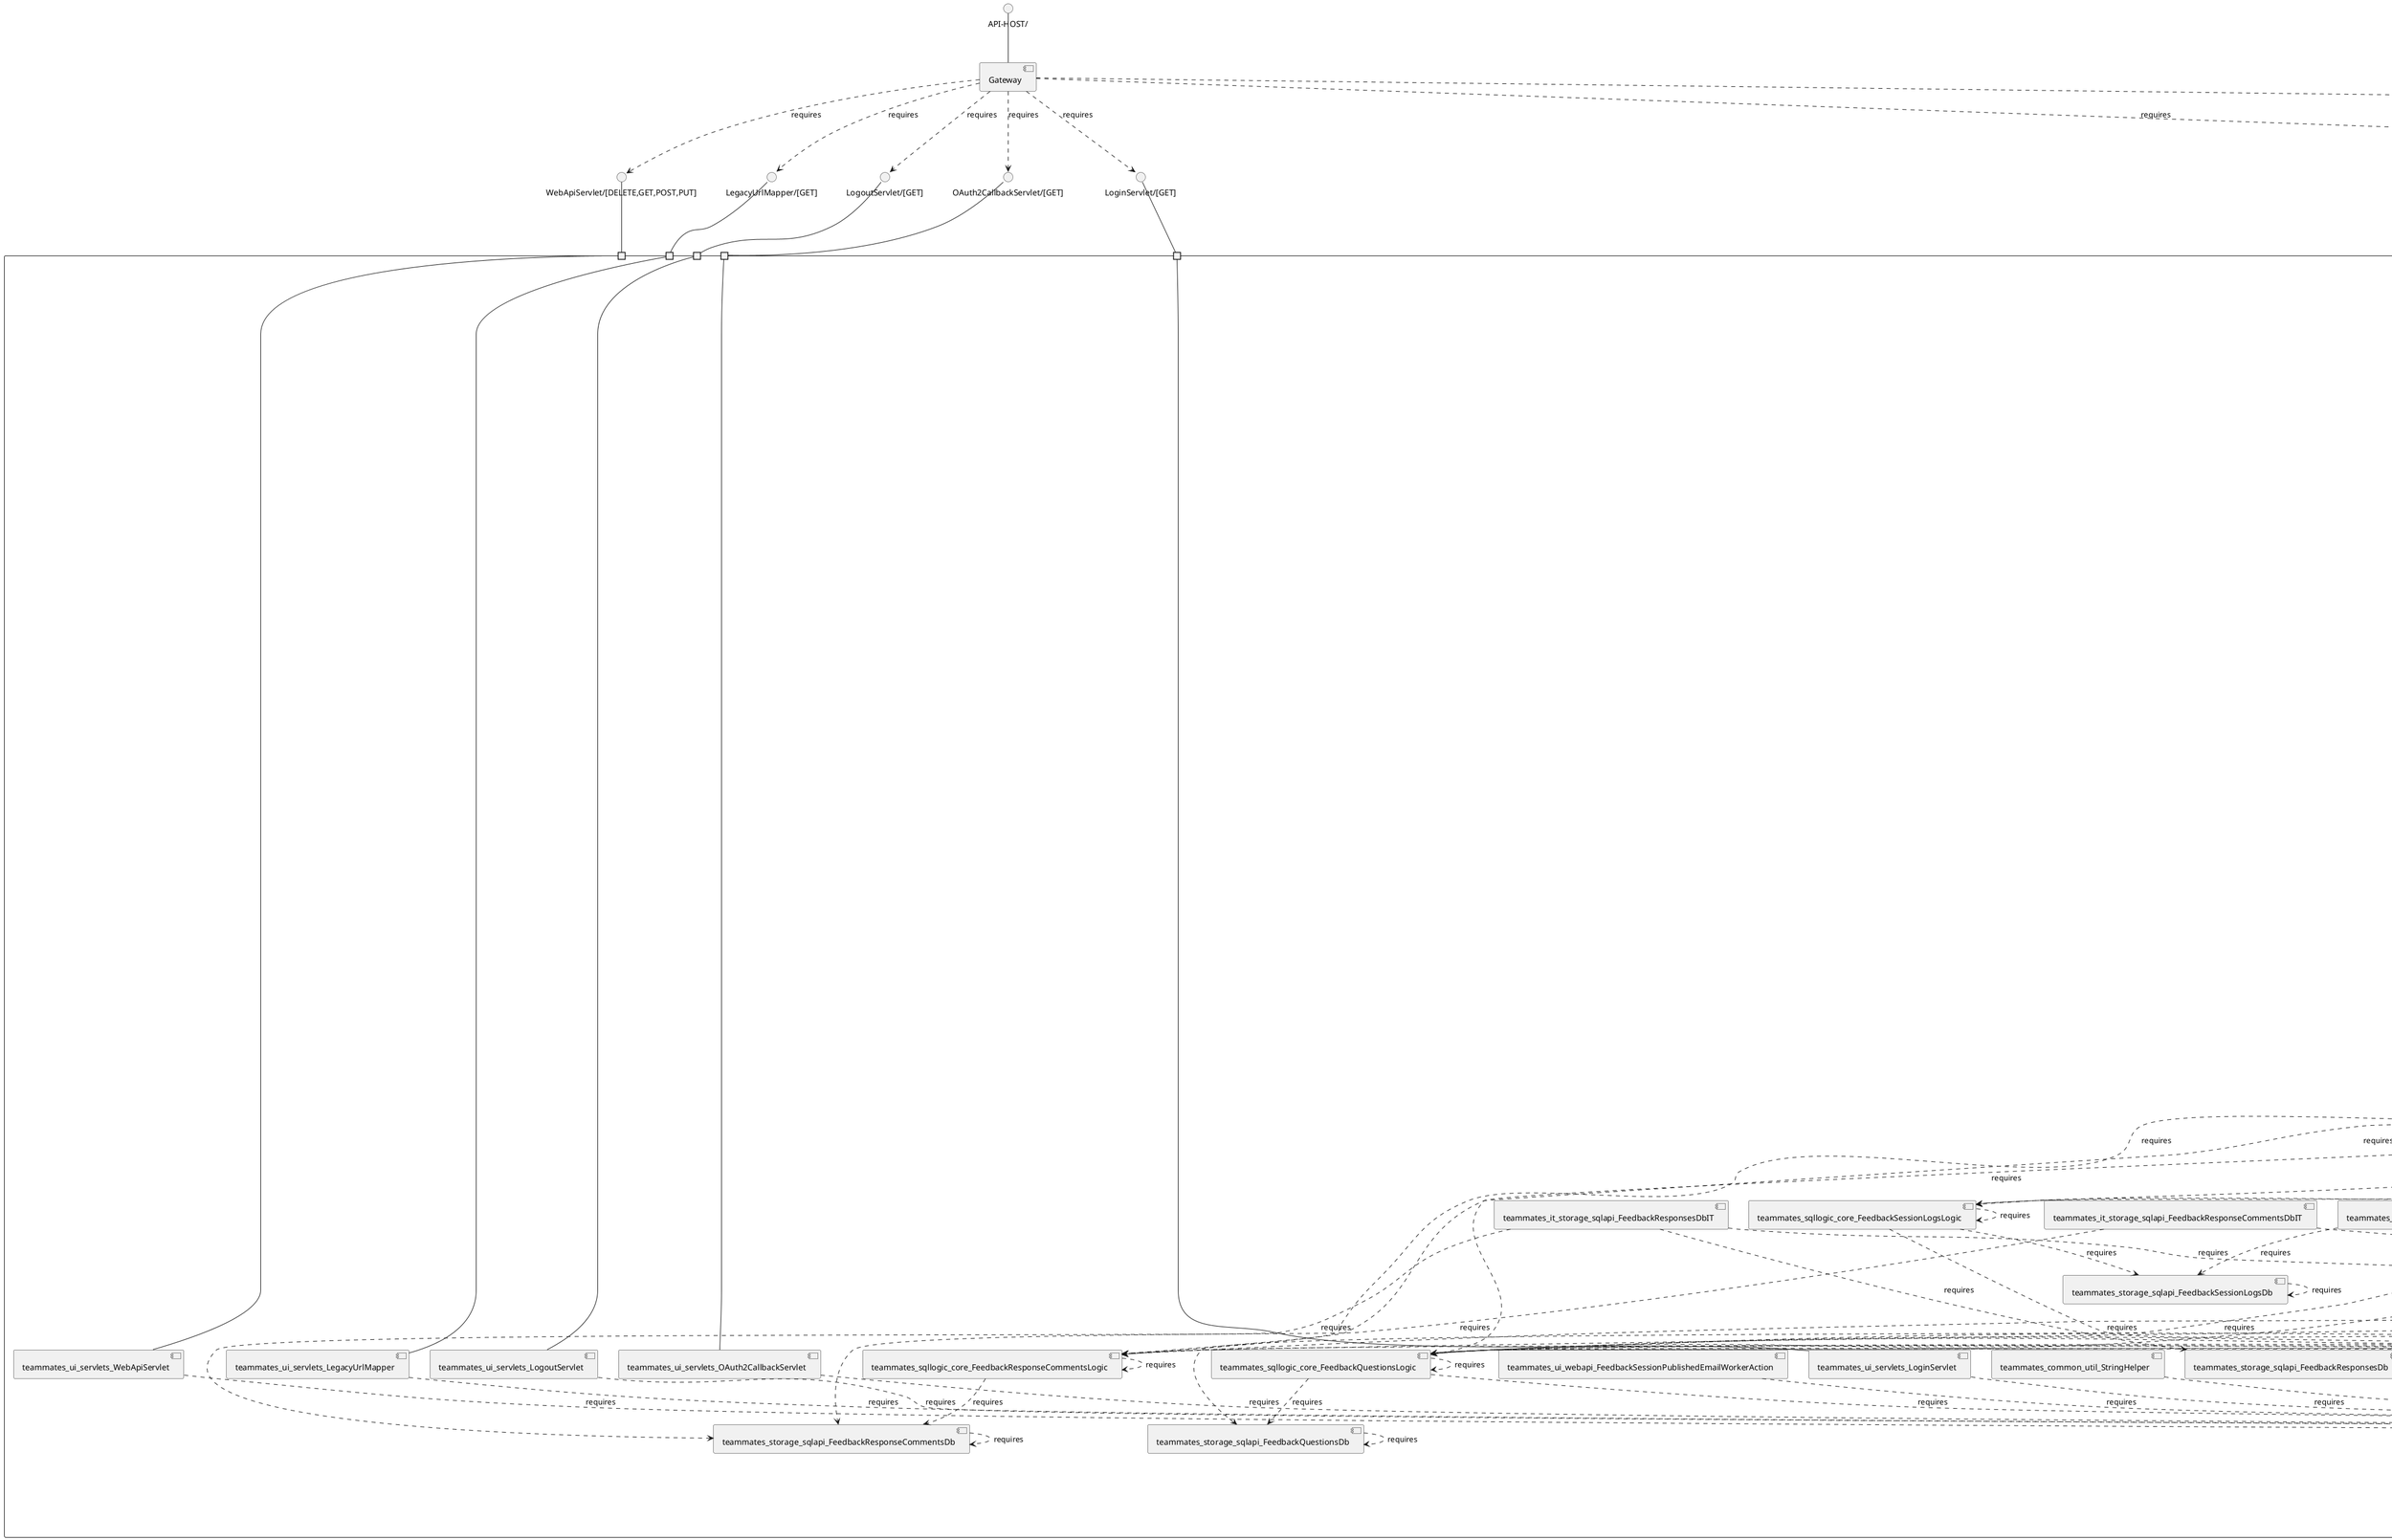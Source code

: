 @startuml
skinparam fixCircleLabelOverlapping true
skinparam componentStyle uml2
component "teammates\n\n\n\n\n\n" {
[teammates_storage_search_InstructorSearchManager]
[teammates_storage_sqlentity_responses_FeedbackRankRecipientsResponse]
[teammates_storage_api_NotificationsDb]
[teammates_it_sqllogic_api_EmailGeneratorTestIT]
[teammates_storage_api_FeedbackQuestionsDb]
[teammates_ui_servlets_LegacyUrlMapper]
[teammates_storage_sqlentity_Course]
[teammates_ui_webapi_SendErrorReportAction]
[teammates_common_datatransfer_questions_FeedbackRankOptionsResponseDetails]
[teammates_storage_sqlapi_CoursesDb]
[teammates_logic_external_MailjetService]
[teammates_storage_sqlentity_FeedbackSessionLog]
[teammates_storage_sqlentity_questions_FeedbackTextQuestion]
[teammates_storage_sqlentity_Account]
[teammates_ui_output_FeedbackQuestionData]
[teammates_logic_core_AccountsLogic]
[teammates_it_sqllogic_core_AccountRequestsLogicIT]
[teammates_storage_sqlentity_questions_FeedbackRubricQuestion]
[teammates_common_datatransfer_questions_FeedbackTextQuestionDetails]
[teammates_common_datatransfer_questions_FeedbackRankRecipientsResponseDetails]
[teammates_storage_sqlsearch_SearchManagerFactory]
[teammates_logic_external_LocalTaskQueueService]
[teammates_storage_sqlentity_responses_FeedbackTextResponse]
[teammates_it_sqllogic_core_UsersLogicIT]
[teammates_ui_webapi_FeedbackSessionOpeningRemindersAction]
[teammates_logic_external_EmptyEmailService]
[teammates_storage_api_InstructorsDb]
[teammates_logic_api_RecaptchaVerifier]
[teammates_logic_external_SendgridService]
[teammates_storage_api_FeedbackSessionsDb]
[teammates_it_storage_sqlapi_AccountRequestsDbIT]
[teammates_ui_webapi_FeedbackSessionClosedRemindersAction]
[teammates_common_datatransfer_attributes_FeedbackResponseAttributes]
[teammates_it_ui_webapi_SearchStudentsActionIT]
[teammates_common_datatransfer_questions_FeedbackMcqResponseDetails]
[teammates_ui_output_FeedbackSessionLogData]
[teammates_storage_sqlentity_responses_FeedbackConstantSumResponse]
[teammates_client_scripts_PopulateCourseSearchDocuments]
[teammates_sqllogic_core_FeedbackResponseCommentsLogic]
[teammates_common_datatransfer_questions_FeedbackNumericalScaleQuestionDetails]
[teammates_common_datatransfer_questions_FeedbackConstantSumResponseDetails]
[teammates_common_datatransfer_questions_FeedbackMsqQuestionDetails]
[teammates_ui_webapi_UnpublishFeedbackSessionAction]
[teammates_client_scripts_GenerateUsageStatisticsObjects]
[teammates_storage_api_FeedbackResponseCommentsDb]
[teammates_ui_servlets_WebPageServlet]
[teammates_it_storage_sqlapi_UsageStatisticsDbIT]
[teammates_sqllogic_core_AccountsLogic]
[teammates_storage_sqlentity_Student]
[teammates_storage_search_StudentSearchManager]
[teammates_storage_sqlentity_Team]
[teammates_ui_output_InstructorPrivilegeData]
[teammates_storage_api_AccountRequestsDb]
[teammates_logic_external_GoogleRecaptchaService]
[teammates_logic_core_FeedbackSessionsLogic]
[teammates_logic_core_StudentsLogic]
[teammates_client_scripts_DataMigrationForTeamNameInResponseGiver]
[teammates_it_storage_sqlapi_AccountsDbIT]
[teammates_logic_api_AuthProxy]
[teammates_common_datatransfer_questions_FeedbackNumericalScaleResponseDetails]
[teammates_it_storage_sqlapi_NotificationDbIT]
[teammates_it_storage_sqlapi_CoursesDbIT]
[teammates_logic_core_AccountRequestsLogic]
[teammates_sqllogic_core_FeedbackSessionLogsLogic]
[teammates_logic_core_LogicStarter]
[teammates_ui_webapi_CalculateUsageStatisticsAction]
[teammates_storage_search_SearchManagerFactory]
[teammates_storage_sqlapi_DeadlineExtensionsDb]
[teammates_logic_external_EmptyRecaptchaService]
[teammates_it_ui_webapi_UpdateFeedbackSessionLogsActionIT]
[teammates_storage_sqlapi_FeedbackQuestionsDb]
[teammates_common_datatransfer_questions_FeedbackMcqQuestionDetails]
[teammates_storage_sqlentity_questions_FeedbackMcqQuestion]
[teammates_storage_sqlentity_FeedbackSession]
[teammates_logic_core_DataBundleLogic]
[teammates_storage_sqlapi_AccountRequestsDb]
[teammates_ui_webapi_PublishFeedbackSessionAction]
[teammates_common_datatransfer_attributes_InstructorAttributes]
[teammates_it_sqllogic_core_AccountsLogicIT]
[teammates_ui_webapi_CreateAccountAction]
[teammates_logic_external_MailgunService]
[teammates_storage_sqlentity_FeedbackResponseComment]
[teammates_storage_sqlapi_FeedbackResponseCommentsDb]
[teammates_storage_sqlentity_DeadlineExtension]
[teammates_common_datatransfer_SqlDataBundle]
[teammates_ui_webapi_FeedbackSessionRemindEmailWorkerAction]
[teammates_common_datatransfer_questions_FeedbackContributionResponseDetails]
[teammates_logic_core_NotificationsLogic]
[teammates_logic_core_FeedbackResponseCommentsLogic]
[teammates_logic_core_InstructorsLogic]
[teammates_ui_webapi_DatastoreBackupAction]
[teammates_ui_servlets_WebApiServlet]
[teammates_ui_webapi_FeedbackSessionResendPublishedEmailWorkerAction]
[teammates_ui_output_CourseData]
[teammates_storage_sqlentity_responses_FeedbackNumericalScaleResponse]
[teammates_logic_core_FeedbackResponsesLogic]
[teammates_ui_webapi_SubmitFeedbackResponsesAction]
[teammates_it_storage_sqlapi_FeedbackResponseCommentsDbIT]
[teammates_it_sqllogic_core_FeedbackQuestionsLogicIT]
[teammates_storage_sqlsearch_InstructorSearchManager]
[teammates_ui_webapi_FeedbackSessionRemindParticularUsersEmailWorkerAction]
[teammates_ui_webapi_ArchiveCourseAction]
[teammates_sqllogic_core_CoursesLogic]
[teammates_ui_webapi_ResetAccountRequestAction]
[teammates_sqllogic_core_LogicStarter]
[teammates_logic_core_DeadlineExtensionsLogic]
[teammates_storage_api_StudentsDb]
[teammates_storage_api_UsageStatisticsDb]
[teammates_storage_search_InstructorSearchDocument]
[teammates_sqllogic_core_FeedbackQuestionsLogic]
[teammates_ui_webapi_FeedbackSessionOpeningSoonRemindersAction]
[teammates_logic_external_FirebaseAuthService]
[teammates_it_ui_webapi_StudentSearchIndexingWorkerActionIT]
[teammates_storage_api_DeadlineExtensionsDb]
[teammates_common_util_Config]
[teammates_common_datatransfer_questions_FeedbackContributionQuestionDetails]
[teammates_common_datatransfer_attributes_CourseAttributes]
[teammates_storage_sqlentity_Notification]
[teammates_ui_output_FeedbackSessionData]
[teammates_ui_webapi_UpdateInstructorPrivilegeAction]
[teammates_common_datatransfer_InstructorPermissionSet]
[teammates_ui_webapi_CreateFeedbackSessionLogAction]
[teammates_ui_request_InstructorPrivilegeUpdateRequest]
[teammates_storage_sqlentity_responses_FeedbackRubricResponse]
[teammates_client_scripts_testdataconversion_DataStoreToSqlConverter]
[teammates_sqllogic_core_DataBundleLogic]
[teammates_common_datatransfer_questions_FeedbackMsqResponseDetails]
[teammates_logic_api_Logic]
[teammates_storage_sqlapi_UsersDb]
[teammates_storage_sqlapi_AccountsDb]
[teammates_ui_servlets_RequestTraceFilter]
[teammates_it_ui_webapi_SearchInstructorsActionIT]
[teammates_common_datatransfer_TeamEvalResult]
[teammates_ui_output_FeedbackResponseData]
[teammates_storage_search_AccountRequestSearchManager]
[teammates_logic_core_UsageStatisticsLogic]
[teammates_client_scripts_testdataconversion_UuidGenerator]
[teammates_storage_api_AccountsDb]
[teammates_logic_api_UserProvision]
[teammates_storage_api_FeedbackResponsesDb]
[teammates_it_sqllogic_core_DeadlineExtensionsLogicIT]
[teammates_common_datatransfer_attributes_FeedbackQuestionAttributes]
[teammates_sqllogic_core_FeedbackResponsesLogic]
[teammates_storage_sqlentity_Section]
[teammates_it_storage_sqlapi_FeedbackQuestionsDbIT]
[teammates_storage_sqlentity_responses_FeedbackContributionResponse]
[teammates_it_sqllogic_core_FeedbackSessionLogsLogicIT]
[teammates_it_sqllogic_core_NotificationsLogicIT]
[teammates_ui_servlets_OriginCheckFilter]
[teammates_logic_external_EmptyAuthService]
[teammates_it_sqllogic_core_FeedbackResponsesLogicIT]
[teammates_logic_core_FeedbackQuestionsLogic]
[teammates_sqllogic_api_SqlEmailGenerator]
[teammates_storage_sqlsearch_InstructorSearchDocument]
[teammates_it_storage_sqlapi_FeedbackSessionsDbIT]
[teammates_logic_api_EmailGenerator]
[teammates_storage_sqlsearch_AccountRequestSearchManager]
[teammates_storage_sqlapi_FeedbackSessionLogsDb]
[teammates_storage_sqlentity_questions_FeedbackContributionQuestion]
[teammates_storage_sqlentity_Instructor]
[teammates_sqllogic_core_AccountRequestsLogic]
[teammates_it_storage_sqlapi_FeedbackSessionLogsDbIT]
[teammates_sqllogic_core_FeedbackSessionsLogic]
[teammates_storage_sqlsearch_StudentSearchManager]
[teammates_storage_sqlentity_responses_FeedbackMsqResponse]
[teammates_ui_webapi_FeedbackSessionClosingRemindersAction]
[teammates_ui_servlets_LogoutServlet]
[teammates_common_datatransfer_questions_FeedbackRubricQuestionDetails]
[teammates_ui_webapi_CreateFeedbackSessionAction]
[teammates_logic_core_CoursesLogic]
[teammates_ui_webapi_FeedbackSessionUnpublishedEmailWorkerAction]
[teammates_common_datatransfer_questions_FeedbackRubricResponseDetails]
[teammates_storage_sqlapi_FeedbackResponsesDb]
[teammates_logic_external_GoogleCloudTasksService]
[teammates_common_datatransfer_questions_FeedbackConstantSumQuestionDetails]
[teammates_client_scripts_testdataconversion_ConvertDatastoreJsonToSqlJson]
[teammates_storage_sqlapi_EntitiesDb]
[teammates_ui_servlets_OAuth2CallbackServlet]
[teammates_ui_output_FeedbackResponseCommentData]
[teammates_storage_api_CoursesDb]
[teammates_ui_webapi_JoinCourseAction]
[teammates_sqllogic_core_UsageStatisticsLogic]
[teammates_client_scripts_DataMigrationForFeedbackSessionMismatchedTimezone]
[teammates_ui_webapi_UpdateFeedbackSessionAction]
[teammates_main_Application]
[teammates_common_datatransfer_DataBundle]
[teammates_common_datatransfer_InstructorPrivileges]
[teammates_storage_search_StudentSearchDocument]
[teammates_storage_sqlentity_questions_FeedbackMsqQuestion]
[teammates_storage_sqlentity_responses_FeedbackMcqResponse]
[teammates_it_storage_sqlsearch_StudentSearchIT]
[teammates_common_util_Logger]
[teammates_it_storage_sqlsearch_InstructorSearchIT]
[teammates_it_sqllogic_core_DataBundleLogicIT]
[teammates_storage_sqlsearch_StudentSearchDocument]
[teammates_logic_api_TaskQueuer]
[teammates_storage_sqlentity_responses_FeedbackRankOptionsResponse]
[teammates_storage_sqlapi_FeedbackSessionsDb]
[teammates_common_datatransfer_questions_FeedbackTextResponseDetails]
[teammates_it_test_BaseTestCaseWithSqlDatabaseAccess]
[teammates_storage_sqlapi_UsageStatisticsDb]
[teammates_sqllogic_core_NotificationsLogic]
[teammates_sqllogic_core_UsersLogic]
[teammates_common_util_StringHelper]
[teammates_storage_sqlentity_ReadNotification]
[teammates_it_storage_sqlsearch_AccountRequestSearchIT]
[teammates_sqllogic_api_Logic]
[teammates_ui_webapi_FeedbackSessionPublishedEmailWorkerAction]
[teammates_it_storage_sqlapi_FeedbackResponsesDbIT]
[teammates_sqllogic_core_DeadlineExtensionsLogic]
[teammates_ui_webapi_CreateNotificationAction]
[teammates_storage_sqlentity_questions_FeedbackConstantSumQuestion]
[teammates_it_storage_sqlapi_UsersDbIT]
[teammates_storage_sqlapi_NotificationsDb]
[teammates_it_sqllogic_core_FeedbackSessionsLogicIT]
[teammates_storage_sqlentity_questions_FeedbackNumericalScaleQuestion]
[teammates_logic_api_EmailSender]
[teammates_ui_servlets_LoginServlet]
portin " " as teammates_requires_OAuth2CallbackServlet_GET_
portin " " as teammates_requires_LegacyUrlMapper_GET_
portin " " as teammates_requires_WebApiServlet_DELETE_GET_POST_PUT_
portin " " as teammates_requires_LogoutServlet_GET_
portin " " as teammates_requires_LoginServlet_GET_
portin " " as teammates_requires_WebPageServlet_GET_
[teammates_ui_servlets_OAuth2CallbackServlet]..>[teammates_common_util_Logger] : requires
[teammates_storage_sqlentity_ReadNotification]..>[teammates_storage_sqlentity_Notification] : requires
[teammates_storage_sqlentity_responses_FeedbackRankRecipientsResponse]..>[teammates_common_datatransfer_questions_FeedbackRankRecipientsResponseDetails] : requires
[teammates_sqllogic_core_UsersLogic]..>[teammates_sqllogic_core_AccountsLogic] : requires
[teammates_sqllogic_core_FeedbackQuestionsLogic]..>[teammates_storage_sqlapi_FeedbackQuestionsDb] : requires
[teammates_logic_core_FeedbackResponsesLogic]..>[teammates_logic_core_FeedbackResponsesLogic] : requires
[teammates_logic_api_TaskQueuer]..>[teammates_common_util_Logger] : requires
[teammates_sqllogic_core_CoursesLogic]..>[teammates_sqllogic_core_CoursesLogic] : requires
[teammates_ui_servlets_RequestTraceFilter]..>[teammates_common_util_Logger] : requires
[teammates_storage_sqlapi_DeadlineExtensionsDb]..>[teammates_storage_sqlapi_DeadlineExtensionsDb] : requires
[teammates_logic_api_Logic]..>[teammates_logic_core_AccountsLogic] : requires
[teammates_ui_output_FeedbackQuestionData]..>[teammates_common_datatransfer_questions_FeedbackMcqQuestionDetails] : requires
[teammates_ui_webapi_FeedbackSessionUnpublishedEmailWorkerAction]..>[teammates_common_util_Logger] : requires
[teammates_sqllogic_core_FeedbackResponseCommentsLogic]..>[teammates_storage_sqlapi_FeedbackResponseCommentsDb] : requires
[teammates_logic_core_FeedbackQuestionsLogic]..>[teammates_logic_core_StudentsLogic] : requires
[teammates_it_sqllogic_core_AccountsLogicIT]..>[teammates_sqllogic_core_NotificationsLogic] : requires
[teammates_it_test_BaseTestCaseWithSqlDatabaseAccess]..>[teammates_sqllogic_api_Logic] : requires
[teammates_storage_sqlsearch_InstructorSearchManager]..>[teammates_storage_sqlapi_CoursesDb] : requires
[teammates_common_datatransfer_attributes_FeedbackQuestionAttributes]..>[teammates_common_datatransfer_questions_FeedbackNumericalScaleQuestionDetails] : requires
[teammates_sqllogic_core_DataBundleLogic]..>[teammates_sqllogic_core_FeedbackSessionsLogic] : requires
[teammates_common_datatransfer_attributes_FeedbackResponseAttributes]..>[teammates_common_datatransfer_questions_FeedbackNumericalScaleResponseDetails] : requires
[teammates_it_sqllogic_core_AccountsLogicIT]..>[teammates_sqllogic_core_UsersLogic] : requires
[teammates_sqllogic_api_Logic]..>[teammates_sqllogic_core_FeedbackSessionLogsLogic] : requires
[teammates_it_storage_sqlapi_UsersDbIT]..>[teammates_storage_sqlentity_Course] : requires
[teammates_common_datatransfer_TeamEvalResult]..>[teammates_common_util_Logger] : requires
[teammates_sqllogic_core_CoursesLogic]..>[teammates_storage_sqlapi_CoursesDb] : requires
[teammates_it_ui_webapi_SearchStudentsActionIT]..>[teammates_storage_sqlentity_Student] : requires
[teammates_logic_api_EmailGenerator]..>[teammates_logic_core_CoursesLogic] : requires
[teammates_sqllogic_api_SqlEmailGenerator]..>[teammates_sqllogic_api_SqlEmailGenerator] : requires
[teammates_ui_servlets_OriginCheckFilter]..>[teammates_common_util_Logger] : requires
[teammates_it_storage_sqlapi_UsersDbIT]..>[teammates_storage_sqlentity_Section] : requires
[teammates_logic_api_EmailGenerator]..>[teammates_logic_core_FeedbackSessionsLogic] : requires
[teammates_it_sqllogic_core_FeedbackSessionLogsLogicIT]..>[teammates_common_datatransfer_SqlDataBundle] : requires
[teammates_ui_output_FeedbackResponseData]..>[teammates_ui_output_FeedbackResponseCommentData] : requires
[teammates_sqllogic_core_FeedbackSessionLogsLogic]..>[teammates_sqllogic_core_FeedbackSessionLogsLogic] : requires
[teammates_ui_output_FeedbackSessionData]..>[teammates_common_datatransfer_InstructorPermissionSet] : requires
[teammates_storage_sqlentity_questions_FeedbackTextQuestion]..>[teammates_common_datatransfer_questions_FeedbackTextQuestionDetails] : requires
[teammates_storage_api_DeadlineExtensionsDb]..>[teammates_storage_api_DeadlineExtensionsDb] : requires
[teammates_logic_api_Logic]..>[teammates_logic_core_FeedbackSessionsLogic] : requires
[teammates_it_ui_webapi_SearchStudentsActionIT]..>[teammates_storage_sqlentity_Instructor] : requires
[teammates_client_scripts_testdataconversion_ConvertDatastoreJsonToSqlJson]..>[teammates_client_scripts_testdataconversion_DataStoreToSqlConverter] : requires
[teammates_it_storage_sqlapi_UsersDbIT]..>[teammates_storage_sqlapi_AccountsDb] : requires
[teammates_storage_api_StudentsDb]..>[teammates_common_util_Logger] : requires
[teammates_storage_sqlentity_questions_FeedbackNumericalScaleQuestion]..>[teammates_common_datatransfer_questions_FeedbackNumericalScaleQuestionDetails] : requires
[teammates_logic_core_CoursesLogic]..>[teammates_logic_core_FeedbackSessionsLogic] : requires
[teammates_storage_sqlentity_questions_FeedbackMcqQuestion]..>[teammates_common_datatransfer_questions_FeedbackMcqQuestionDetails] : requires
[teammates_sqllogic_api_Logic]..>[teammates_sqllogic_core_AccountRequestsLogic] : requires
[teammates_common_datatransfer_questions_FeedbackContributionQuestionDetails]..>[teammates_common_util_Logger] : requires
[teammates_storage_search_StudentSearchManager]..>[teammates_storage_api_StudentsDb] : requires
[teammates_it_storage_sqlapi_UsersDbIT]..>[teammates_storage_sqlapi_UsersDb] : requires
[teammates_logic_api_TaskQueuer]..>[teammates_logic_external_LocalTaskQueueService] : requires
[teammates_client_scripts_DataMigrationForFeedbackSessionMismatchedTimezone]..>[teammates_common_datatransfer_attributes_CourseAttributes] : requires
[teammates_storage_api_AccountsDb]..>[teammates_storage_api_AccountsDb] : requires
[teammates_logic_core_FeedbackQuestionsLogic]..>[teammates_logic_core_FeedbackQuestionsLogic] : requires
[teammates_it_storage_sqlapi_FeedbackQuestionsDbIT]..>[teammates_storage_sqlapi_FeedbackQuestionsDb] : requires
[teammates_logic_api_Logic]..>[teammates_logic_api_Logic] : requires
[teammates_sqllogic_api_Logic]..>[teammates_sqllogic_core_FeedbackQuestionsLogic] : requires
[teammates_it_storage_sqlapi_FeedbackSessionsDbIT]..>[teammates_storage_sqlapi_CoursesDb] : requires
[teammates_logic_core_InstructorsLogic]..>[teammates_logic_core_FeedbackQuestionsLogic] : requires
[teammates_common_datatransfer_attributes_FeedbackResponseAttributes]..>[teammates_common_datatransfer_questions_FeedbackMsqResponseDetails] : requires
[teammates_sqllogic_api_Logic]..>[teammates_sqllogic_core_NotificationsLogic] : requires
[teammates_storage_sqlapi_CoursesDb]..>[teammates_storage_sqlapi_CoursesDb] : requires
[teammates_logic_core_FeedbackSessionsLogic]..>[teammates_logic_core_FeedbackResponseCommentsLogic] : requires
[teammates_it_ui_webapi_StudentSearchIndexingWorkerActionIT]..>[teammates_storage_sqlentity_Student] : requires
[teammates_logic_core_AccountsLogic]..>[teammates_storage_api_AccountsDb] : requires
[teammates_ui_webapi_CreateNotificationAction]..>[teammates_common_util_Logger] : requires
[teammates_logic_core_UsageStatisticsLogic]..>[teammates_logic_core_StudentsLogic] : requires
[teammates_storage_sqlentity_questions_FeedbackContributionQuestion]..>[teammates_common_datatransfer_questions_FeedbackContributionQuestionDetails] : requires
[teammates_ui_output_FeedbackResponseData]..>[teammates_common_datatransfer_questions_FeedbackMcqResponseDetails] : requires
[teammates_sqllogic_core_FeedbackSessionsLogic]..>[teammates_storage_sqlapi_FeedbackSessionsDb] : requires
[teammates_logic_core_AccountsLogic]..>[teammates_logic_core_AccountsLogic] : requires
[teammates_sqllogic_core_FeedbackResponsesLogic]..>[teammates_sqllogic_core_FeedbackResponseCommentsLogic] : requires
[teammates_sqllogic_core_UsersLogic]..>[teammates_sqllogic_core_DeadlineExtensionsLogic] : requires
[teammates_logic_core_InstructorsLogic]..>[teammates_logic_core_FeedbackResponseCommentsLogic] : requires
[teammates_it_ui_webapi_SearchInstructorsActionIT]..>[teammates_storage_sqlentity_Instructor] : requires
[teammates_it_storage_sqlsearch_AccountRequestSearchIT]..>[teammates_storage_sqlapi_AccountRequestsDb] : requires
[teammates_it_storage_sqlapi_FeedbackSessionsDbIT]..>[teammates_storage_sqlapi_FeedbackSessionsDb] : requires
[teammates_logic_core_DataBundleLogic]..>[teammates_logic_core_DataBundleLogic] : requires
[teammates_sqllogic_api_Logic]..>[teammates_sqllogic_api_Logic] : requires
[teammates_ui_webapi_ResetAccountRequestAction]..>[teammates_common_util_Logger] : requires
[teammates_storage_sqlentity_Instructor]..>[teammates_common_datatransfer_InstructorPrivileges] : requires
[teammates_logic_core_CoursesLogic]..>[teammates_logic_core_AccountsLogic] : requires
[teammates_logic_api_Logic]..>[teammates_logic_core_CoursesLogic] : requires
[teammates_logic_core_CoursesLogic]..>[teammates_logic_core_InstructorsLogic] : requires
[teammates_ui_webapi_FeedbackSessionOpeningSoonRemindersAction]..>[teammates_common_util_Logger] : requires
[teammates_logic_core_FeedbackSessionsLogic]..>[teammates_logic_core_FeedbackQuestionsLogic] : requires
[teammates_logic_core_UsageStatisticsLogic]..>[teammates_logic_core_AccountRequestsLogic] : requires
[teammates_storage_search_StudentSearchDocument]..>[teammates_common_datatransfer_attributes_CourseAttributes] : requires
[teammates_logic_api_AuthProxy]..>[teammates_logic_external_FirebaseAuthService] : requires
[teammates_it_sqllogic_core_DeadlineExtensionsLogicIT]..>[teammates_sqllogic_core_DeadlineExtensionsLogic] : requires
[teammates_sqllogic_api_Logic]..>[teammates_sqllogic_core_UsersLogic] : requires
[teammates_sqllogic_core_DataBundleLogic]..>[teammates_sqllogic_core_AccountsLogic] : requires
[teammates_sqllogic_core_FeedbackQuestionsLogic]..>[teammates_common_util_Logger] : requires
[teammates_logic_core_CoursesLogic]..>[teammates_logic_core_FeedbackResponsesLogic] : requires
[teammates_logic_core_AccountsLogic]..>[teammates_storage_sqlapi_AccountsDb] : requires
[teammates_storage_sqlapi_UsersDb]..>[teammates_storage_sqlapi_UsersDb] : requires
[teammates_sqllogic_core_FeedbackSessionsLogic]..>[teammates_sqllogic_core_FeedbackQuestionsLogic] : requires
[teammates_ui_request_InstructorPrivilegeUpdateRequest]..>[teammates_common_datatransfer_InstructorPrivileges] : requires
[teammates_sqllogic_core_FeedbackSessionsLogic]..>[teammates_sqllogic_core_UsersLogic] : requires
[teammates_it_sqllogic_core_AccountsLogicIT]..>[teammates_sqllogic_core_CoursesLogic] : requires
[teammates_storage_sqlentity_FeedbackResponseComment]..>[teammates_storage_sqlentity_responses_FeedbackRankOptionsResponse] : requires
[teammates_logic_api_AuthProxy]..>[teammates_logic_external_EmptyAuthService] : requires
[teammates_common_util_Config]..>[teammates_common_util_Logger] : requires
[teammates_storage_sqlsearch_StudentSearchManager]..>[teammates_storage_sqlapi_UsersDb] : requires
[teammates_ui_webapi_FeedbackSessionClosingRemindersAction]..>[teammates_common_util_Logger] : requires
[teammates_it_sqllogic_core_FeedbackSessionsLogicIT]..>[teammates_sqllogic_core_FeedbackQuestionsLogic] : requires
[teammates_ui_output_FeedbackResponseData]..>[teammates_common_datatransfer_questions_FeedbackTextResponseDetails] : requires
[teammates_storage_sqlapi_EntitiesDb]..>[teammates_common_util_Logger] : requires
[teammates_logic_api_Logic]..>[teammates_logic_core_FeedbackResponseCommentsLogic] : requires
[teammates_storage_sqlsearch_SearchManagerFactory]..>[teammates_storage_sqlsearch_AccountRequestSearchManager] : requires
[teammates_logic_core_CoursesLogic]..>[teammates_common_util_Logger] : requires
[teammates_storage_sqlsearch_StudentSearchDocument]..>[teammates_storage_sqlentity_Course] : requires
[teammates_logic_external_MailgunService]..>[teammates_common_util_Logger] : requires
[teammates_logic_core_AccountRequestsLogic]..>[teammates_storage_api_AccountRequestsDb] : requires
[teammates_it_storage_sqlapi_FeedbackResponseCommentsDbIT]..>[teammates_storage_sqlapi_FeedbackResponseCommentsDb] : requires
[teammates_storage_api_FeedbackQuestionsDb]..>[teammates_storage_api_FeedbackQuestionsDb] : requires
[teammates_ui_output_FeedbackQuestionData]..>[teammates_common_datatransfer_questions_FeedbackContributionQuestionDetails] : requires
[teammates_storage_sqlentity_DeadlineExtension]..>[teammates_storage_sqlentity_Student] : requires
[teammates_it_sqllogic_core_FeedbackSessionsLogicIT]..>[teammates_sqllogic_core_FeedbackSessionsLogic] : requires
[teammates_sqllogic_core_DataBundleLogic]..>[teammates_sqllogic_core_CoursesLogic] : requires
[teammates_ui_output_FeedbackResponseData]..>[teammates_common_datatransfer_questions_FeedbackConstantSumResponseDetails] : requires
[teammates_logic_core_AccountsLogic]..>[teammates_logic_core_StudentsLogic] : requires
[teammates_sqllogic_core_UsersLogic]..>[teammates_storage_sqlapi_UsersDb] : requires
[teammates_common_datatransfer_attributes_FeedbackQuestionAttributes]..>[teammates_common_datatransfer_questions_FeedbackTextQuestionDetails] : requires
[teammates_logic_core_FeedbackSessionsLogic]..>[teammates_common_util_Logger] : requires
[teammates_storage_sqlentity_responses_FeedbackMcqResponse]..>[teammates_common_datatransfer_questions_FeedbackMcqResponseDetails] : requires
[teammates_storage_search_InstructorSearchManager]..>[teammates_storage_api_CoursesDb] : requires
[teammates_sqllogic_core_FeedbackSessionsLogic]..>[teammates_sqllogic_core_FeedbackSessionsLogic] : requires
[teammates_logic_core_DataBundleLogic]..>[teammates_storage_api_StudentsDb] : requires
[teammates_ui_webapi_FeedbackSessionClosedRemindersAction]..>[teammates_common_util_Logger] : requires
[teammates_sqllogic_core_DataBundleLogic]..>[teammates_sqllogic_core_FeedbackQuestionsLogic] : requires
[teammates_storage_sqlapi_FeedbackSessionLogsDb]..>[teammates_storage_sqlapi_FeedbackSessionLogsDb] : requires
[teammates_it_storage_sqlapi_FeedbackResponsesDbIT]..>[teammates_storage_sqlapi_FeedbackResponsesDb] : requires
[teammates_logic_core_FeedbackResponseCommentsLogic]..>[teammates_logic_core_CoursesLogic] : requires
[teammates_logic_core_StudentsLogic]..>[teammates_logic_core_FeedbackResponsesLogic] : requires
[teammates_sqllogic_api_SqlEmailGenerator]..>[teammates_sqllogic_core_UsersLogic] : requires
[teammates_sqllogic_core_FeedbackSessionLogsLogic]..>[teammates_storage_sqlapi_FeedbackSessionLogsDb] : requires
[teammates_it_sqllogic_core_AccountsLogicIT]..>[teammates_sqllogic_core_AccountsLogic] : requires
[teammates_sqllogic_core_FeedbackQuestionsLogic]..>[teammates_sqllogic_core_CoursesLogic] : requires
[teammates_ui_webapi_DatastoreBackupAction]..>[teammates_common_util_Logger] : requires
[teammates_logic_core_InstructorsLogic]..>[teammates_logic_core_InstructorsLogic] : requires
[teammates_storage_sqlentity_questions_FeedbackRubricQuestion]..>[teammates_common_datatransfer_questions_FeedbackRubricQuestionDetails] : requires
[teammates_logic_core_FeedbackResponsesLogic]..>[teammates_logic_core_FeedbackResponseCommentsLogic] : requires
[teammates_it_sqllogic_core_AccountRequestsLogicIT]..>[teammates_sqllogic_core_AccountRequestsLogic] : requires
[teammates_logic_api_UserProvision]..>[teammates_logic_api_UserProvision] : requires
[teammates_sqllogic_api_Logic]..>[teammates_sqllogic_core_DeadlineExtensionsLogic] : requires
[teammates_it_sqllogic_core_DataBundleLogicIT]..>[teammates_sqllogic_core_DataBundleLogic] : requires
[teammates_logic_core_DataBundleLogic]..>[teammates_storage_api_AccountRequestsDb] : requires
[teammates_storage_sqlentity_FeedbackResponseComment]..>[teammates_storage_sqlentity_responses_FeedbackMcqResponse] : requires
[teammates_common_datatransfer_attributes_FeedbackQuestionAttributes]..>[teammates_common_datatransfer_questions_FeedbackRubricQuestionDetails] : requires
[teammates_sqllogic_core_AccountRequestsLogic]..>[teammates_sqllogic_core_AccountRequestsLogic] : requires
[teammates_sqllogic_api_SqlEmailGenerator]..>[teammates_sqllogic_core_CoursesLogic] : requires
[teammates_logic_api_Logic]..>[teammates_logic_core_DataBundleLogic] : requires
[teammates_storage_sqlentity_FeedbackSessionLog]..>[teammates_storage_sqlentity_FeedbackSession] : requires
[teammates_sqllogic_core_FeedbackSessionsLogic]..>[teammates_common_util_Logger] : requires
[teammates_logic_core_FeedbackResponseCommentsLogic]..>[teammates_logic_core_FeedbackResponseCommentsLogic] : requires
[teammates_ui_webapi_UpdateFeedbackSessionAction]..>[teammates_common_util_Logger] : requires
[teammates_client_scripts_testdataconversion_ConvertDatastoreJsonToSqlJson]..>[teammates_common_datatransfer_DataBundle] : requires
[teammates_logic_core_FeedbackResponsesLogic]..>[teammates_logic_core_InstructorsLogic] : requires
[teammates_sqllogic_core_FeedbackResponsesLogic]..>[teammates_sqllogic_core_UsersLogic] : requires
[teammates_storage_api_FeedbackResponsesDb]..>[teammates_storage_api_FeedbackResponsesDb] : requires
[teammates_it_storage_sqlapi_FeedbackSessionLogsDbIT]..>[teammates_common_datatransfer_SqlDataBundle] : requires
[teammates_sqllogic_core_AccountsLogic]..>[teammates_storage_sqlapi_AccountsDb] : requires
[teammates_storage_search_SearchManagerFactory]..>[teammates_storage_search_InstructorSearchManager] : requires
[teammates_client_scripts_testdataconversion_ConvertDatastoreJsonToSqlJson]..>[teammates_common_datatransfer_SqlDataBundle] : requires
[teammates_storage_sqlapi_AccountsDb]..>[teammates_storage_sqlapi_AccountsDb] : requires
[teammates_logic_api_UserProvision]..>[teammates_logic_core_InstructorsLogic] : requires
[teammates_it_storage_sqlsearch_StudentSearchIT]..>[teammates_storage_sqlapi_UsersDb] : requires
[teammates_logic_core_AccountsLogic]..>[teammates_logic_core_InstructorsLogic] : requires
[teammates_ui_webapi_FeedbackSessionRemindEmailWorkerAction]..>[teammates_common_util_Logger] : requires
[teammates_logic_core_CoursesLogic]..>[teammates_logic_core_CoursesLogic] : requires
[teammates_sqllogic_core_CoursesLogic]..>[teammates_sqllogic_core_UsersLogic] : requires
[teammates_sqllogic_api_Logic]..>[teammates_sqllogic_core_CoursesLogic] : requires
[teammates_storage_sqlentity_responses_FeedbackMsqResponse]..>[teammates_common_datatransfer_questions_FeedbackMsqResponseDetails] : requires
[teammates_sqllogic_api_Logic]..>[teammates_sqllogic_core_DataBundleLogic] : requires
[teammates_storage_api_UsageStatisticsDb]..>[teammates_storage_api_UsageStatisticsDb] : requires
[teammates_storage_api_FeedbackResponseCommentsDb]..>[teammates_storage_api_FeedbackResponseCommentsDb] : requires
[teammates_sqllogic_api_SqlEmailGenerator]..>[teammates_sqllogic_core_FeedbackSessionsLogic] : requires
[teammates_logic_core_FeedbackResponseCommentsLogic]..>[teammates_logic_core_FeedbackResponsesLogic] : requires
[teammates_logic_api_Logic]..>[teammates_logic_core_FeedbackResponsesLogic] : requires
[teammates_storage_sqlsearch_StudentSearchManager]..>[teammates_storage_sqlapi_CoursesDb] : requires
[teammates_ui_servlets_WebApiServlet]..>[teammates_common_util_Logger] : requires
[teammates_sqllogic_api_Logic]..>[teammates_sqllogic_core_UsageStatisticsLogic] : requires
[teammates_logic_api_EmailGenerator]..>[teammates_logic_core_StudentsLogic] : requires
[teammates_sqllogic_core_AccountsLogic]..>[teammates_sqllogic_core_NotificationsLogic] : requires
[teammates_storage_search_StudentSearchManager]..>[teammates_storage_api_CoursesDb] : requires
[teammates_storage_sqlentity_responses_FeedbackNumericalScaleResponse]..>[teammates_common_datatransfer_questions_FeedbackNumericalScaleResponseDetails] : requires
[teammates_logic_core_InstructorsLogic]..>[teammates_logic_core_FeedbackSessionsLogic] : requires
[teammates_storage_sqlentity_DeadlineExtension]..>[teammates_storage_sqlentity_FeedbackSession] : requires
[teammates_ui_output_FeedbackResponseData]..>[teammates_common_datatransfer_questions_FeedbackContributionResponseDetails] : requires
[teammates_logic_api_EmailGenerator]..>[teammates_logic_api_EmailGenerator] : requires
[teammates_client_scripts_DataMigrationForTeamNameInResponseGiver]..>[teammates_logic_core_StudentsLogic] : requires
[teammates_sqllogic_core_FeedbackSessionsLogic]..>[teammates_sqllogic_core_CoursesLogic] : requires
[teammates_it_storage_sqlapi_UsersDbIT]..>[teammates_storage_sqlentity_Student] : requires
[teammates_sqllogic_core_UsageStatisticsLogic]..>[teammates_sqllogic_core_UsageStatisticsLogic] : requires
[teammates_ui_webapi_ArchiveCourseAction]..>[teammates_common_util_Logger] : requires
[teammates_storage_sqlentity_responses_FeedbackRankOptionsResponse]..>[teammates_common_datatransfer_questions_FeedbackRankOptionsResponseDetails] : requires
[teammates_logic_api_RecaptchaVerifier]..>[teammates_logic_external_GoogleRecaptchaService] : requires
[teammates_logic_api_TaskQueuer]..>[teammates_logic_external_GoogleCloudTasksService] : requires
[teammates_storage_sqlentity_Team]..>[teammates_storage_sqlentity_Section] : requires
[teammates_logic_core_FeedbackQuestionsLogic]..>[teammates_storage_api_FeedbackQuestionsDb] : requires
[teammates_storage_search_AccountRequestSearchManager]..>[teammates_storage_api_AccountRequestsDb] : requires
[teammates_sqllogic_api_Logic]..>[teammates_sqllogic_core_FeedbackSessionsLogic] : requires
[teammates_common_datatransfer_attributes_FeedbackResponseAttributes]..>[teammates_common_datatransfer_questions_FeedbackRubricResponseDetails] : requires
[teammates_storage_sqlentity_FeedbackResponseComment]..>[teammates_storage_sqlentity_responses_FeedbackNumericalScaleResponse] : requires
[teammates_ui_webapi_UpdateInstructorPrivilegeAction]..>[teammates_common_util_Logger] : requires
[teammates_logic_core_FeedbackResponsesLogic]..>[teammates_storage_api_FeedbackResponsesDb] : requires
[teammates_sqllogic_core_FeedbackQuestionsLogic]..>[teammates_sqllogic_core_FeedbackQuestionsLogic] : requires
[teammates_storage_sqlentity_FeedbackResponseComment]..>[teammates_storage_sqlentity_Section] : requires
[teammates_logic_core_DataBundleLogic]..>[teammates_storage_api_InstructorsDb] : requires
[teammates_logic_core_AccountRequestsLogic]..>[teammates_logic_core_AccountRequestsLogic] : requires
[teammates_storage_sqlapi_FeedbackQuestionsDb]..>[teammates_storage_sqlapi_FeedbackQuestionsDb] : requires
[teammates_logic_api_EmailGenerator]..>[teammates_logic_core_InstructorsLogic] : requires
[teammates_ui_output_FeedbackQuestionData]..>[teammates_common_datatransfer_questions_FeedbackNumericalScaleQuestionDetails] : requires
[teammates_storage_api_NotificationsDb]..>[teammates_storage_api_NotificationsDb] : requires
[teammates_client_scripts_DataMigrationForFeedbackSessionMismatchedTimezone]..>[teammates_logic_core_CoursesLogic] : requires
[teammates_it_ui_webapi_UpdateFeedbackSessionLogsActionIT]..>[teammates_storage_sqlentity_Course] : requires
[teammates_logic_core_AccountsLogic]..>[teammates_logic_core_NotificationsLogic] : requires
[teammates_sqllogic_core_DataBundleLogic]..>[teammates_sqllogic_core_DeadlineExtensionsLogic] : requires
[teammates_it_storage_sqlsearch_InstructorSearchIT]..>[teammates_common_datatransfer_SqlDataBundle] : requires
[teammates_sqllogic_core_DataBundleLogic]..>[teammates_sqllogic_core_NotificationsLogic] : requires
[teammates_sqllogic_core_NotificationsLogic]..>[teammates_storage_sqlapi_NotificationsDb] : requires
[teammates_storage_sqlapi_FeedbackResponseCommentsDb]..>[teammates_storage_sqlapi_FeedbackResponseCommentsDb] : requires
[teammates_logic_api_Logic]..>[teammates_logic_core_AccountRequestsLogic] : requires
[teammates_logic_api_UserProvision]..>[teammates_logic_core_StudentsLogic] : requires
[teammates_logic_api_EmailSender]..>[teammates_logic_api_EmailSender] : requires
[teammates_ui_webapi_PublishFeedbackSessionAction]..>[teammates_common_util_Logger] : requires
[teammates_logic_api_Logic]..>[teammates_logic_core_FeedbackQuestionsLogic] : requires
[teammates_logic_api_EmailSender]..>[teammates_common_util_Logger] : requires
[teammates_storage_sqlentity_FeedbackResponseComment]..>[teammates_storage_sqlentity_responses_FeedbackConstantSumResponse] : requires
[teammates_logic_core_FeedbackQuestionsLogic]..>[teammates_logic_core_FeedbackSessionsLogic] : requires
[teammates_logic_external_GoogleCloudTasksService]..>[teammates_common_util_Logger] : requires
[teammates_logic_api_Logic]..>[teammates_logic_core_StudentsLogic] : requires
[teammates_sqllogic_core_CoursesLogic]..>[teammates_sqllogic_core_FeedbackSessionsLogic] : requires
[teammates_logic_core_InstructorsLogic]..>[teammates_logic_core_DeadlineExtensionsLogic] : requires
[teammates_logic_core_InstructorsLogic]..>[teammates_logic_core_FeedbackResponsesLogic] : requires
[teammates_logic_core_LogicStarter]..>[teammates_common_util_Logger] : requires
[teammates_it_storage_sqlapi_FeedbackResponsesDbIT]..>[teammates_storage_sqlapi_FeedbackResponseCommentsDb] : requires
[teammates_it_storage_sqlapi_AccountRequestsDbIT]..>[teammates_storage_sqlapi_AccountRequestsDb] : requires
[teammates_logic_core_FeedbackQuestionsLogic]..>[teammates_logic_core_CoursesLogic] : requires
[teammates_logic_core_FeedbackResponsesLogic]..>[teammates_logic_core_StudentsLogic] : requires
[teammates_logic_api_TaskQueuer]..>[teammates_logic_api_TaskQueuer] : requires
[teammates_sqllogic_core_FeedbackResponsesLogic]..>[teammates_sqllogic_core_FeedbackResponsesLogic] : requires
[teammates_sqllogic_core_UsersLogic]..>[teammates_sqllogic_core_UsersLogic] : requires
[teammates_storage_sqlentity_questions_FeedbackMsqQuestion]..>[teammates_common_datatransfer_questions_FeedbackMsqQuestionDetails] : requires
[teammates_sqllogic_core_DataBundleLogic]..>[teammates_sqllogic_core_AccountRequestsLogic] : requires
[teammates_ui_output_FeedbackQuestionData]..>[teammates_common_datatransfer_questions_FeedbackRubricQuestionDetails] : requires
[teammates_it_storage_sqlapi_FeedbackQuestionsDbIT]..>[teammates_common_datatransfer_SqlDataBundle] : requires
[teammates_logic_core_UsageStatisticsLogic]..>[teammates_logic_core_CoursesLogic] : requires
[teammates_common_datatransfer_attributes_FeedbackResponseAttributes]..>[teammates_common_datatransfer_questions_FeedbackRankRecipientsResponseDetails] : requires
[teammates_ui_output_FeedbackQuestionData]..>[teammates_common_datatransfer_questions_FeedbackTextQuestionDetails] : requires
[teammates_logic_core_CoursesLogic]..>[teammates_logic_core_FeedbackQuestionsLogic] : requires
[teammates_logic_core_FeedbackSessionsLogic]..>[teammates_logic_core_FeedbackResponsesLogic] : requires
[teammates_logic_core_FeedbackQuestionsLogic]..>[teammates_common_util_Logger] : requires
[teammates_ui_webapi_FeedbackSessionPublishedEmailWorkerAction]..>[teammates_common_util_Logger] : requires
[teammates_logic_core_DeadlineExtensionsLogic]..>[teammates_logic_core_DeadlineExtensionsLogic] : requires
[teammates_logic_api_RecaptchaVerifier]..>[teammates_logic_api_RecaptchaVerifier] : requires
[teammates_common_datatransfer_attributes_FeedbackQuestionAttributes]..>[teammates_common_datatransfer_questions_FeedbackContributionQuestionDetails] : requires
[teammates_sqllogic_core_DataBundleLogic]..>[teammates_sqllogic_core_DataBundleLogic] : requires
[teammates_storage_sqlsearch_InstructorSearchDocument]..>[teammates_storage_sqlentity_Course] : requires
[teammates_it_sqllogic_core_DeadlineExtensionsLogicIT]..>[teammates_common_datatransfer_SqlDataBundle] : requires
[teammates_logic_core_CoursesLogic]..>[teammates_logic_core_StudentsLogic] : requires
[teammates_sqllogic_core_FeedbackQuestionsLogic]..>[teammates_sqllogic_core_FeedbackSessionsLogic] : requires
[teammates_logic_api_Logic]..>[teammates_logic_core_UsageStatisticsLogic] : requires
[teammates_logic_core_FeedbackSessionsLogic]..>[teammates_logic_core_InstructorsLogic] : requires
[teammates_it_sqllogic_core_FeedbackResponsesLogicIT]..>[teammates_common_datatransfer_SqlDataBundle] : requires
[teammates_storage_sqlentity_responses_FeedbackRubricResponse]..>[teammates_common_datatransfer_questions_FeedbackRubricResponseDetails] : requires
[teammates_logic_api_RecaptchaVerifier]..>[teammates_logic_external_EmptyRecaptchaService] : requires
[teammates_it_sqllogic_core_AccountsLogicIT]..>[teammates_storage_sqlapi_AccountsDb] : requires
[teammates_client_scripts_PopulateCourseSearchDocuments]..>[teammates_logic_api_Logic] : requires
[teammates_sqllogic_api_Logic]..>[teammates_sqllogic_core_FeedbackResponsesLogic] : requires
[teammates_logic_core_FeedbackSessionsLogic]..>[teammates_logic_core_DeadlineExtensionsLogic] : requires
[teammates_storage_sqlentity_responses_FeedbackContributionResponse]..>[teammates_common_datatransfer_questions_FeedbackContributionResponseDetails] : requires
[teammates_storage_api_CoursesDb]..>[teammates_storage_api_CoursesDb] : requires
[teammates_it_sqllogic_core_UsersLogicIT]..>[teammates_sqllogic_core_CoursesLogic] : requires
[teammates_common_datatransfer_attributes_CourseAttributes]..>[teammates_common_util_Logger] : requires
[teammates_sqllogic_core_FeedbackSessionsLogic]..>[teammates_sqllogic_core_FeedbackResponsesLogic] : requires
[teammates_storage_api_StudentsDb]..>[teammates_storage_api_StudentsDb] : requires
[teammates_storage_sqlentity_FeedbackSessionLog]..>[teammates_storage_sqlentity_Student] : requires
[teammates_ui_output_CourseData]..>[teammates_common_datatransfer_InstructorPermissionSet] : requires
[teammates_it_ui_webapi_UpdateFeedbackSessionLogsActionIT]..>[teammates_storage_sqlentity_Student] : requires
[teammates_ui_webapi_CreateAccountAction]..>[teammates_common_util_Logger] : requires
[teammates_main_Application]..>[teammates_common_util_Logger] : requires
[teammates_storage_sqlapi_UsageStatisticsDb]..>[teammates_storage_sqlapi_UsageStatisticsDb] : requires
[teammates_it_ui_webapi_UpdateFeedbackSessionLogsActionIT]..>[teammates_storage_sqlentity_FeedbackSession] : requires
[teammates_logic_core_FeedbackSessionsLogic]..>[teammates_logic_core_CoursesLogic] : requires
[teammates_logic_external_LocalTaskQueueService]..>[teammates_common_util_Logger] : requires
[teammates_storage_sqlapi_NotificationsDb]..>[teammates_storage_sqlapi_NotificationsDb] : requires
[teammates_storage_search_InstructorSearchManager]..>[teammates_storage_api_InstructorsDb] : requires
[teammates_it_storage_sqlapi_CoursesDbIT]..>[teammates_storage_sqlapi_CoursesDb] : requires
[teammates_storage_search_InstructorSearchDocument]..>[teammates_common_datatransfer_attributes_CourseAttributes] : requires
[teammates_storage_sqlentity_FeedbackResponseComment]..>[teammates_storage_sqlentity_responses_FeedbackTextResponse] : requires
[teammates_common_datatransfer_InstructorPrivileges]..>[teammates_common_datatransfer_InstructorPermissionSet] : requires
[teammates_logic_api_AuthProxy]..>[teammates_logic_api_AuthProxy] : requires
[teammates_sqllogic_api_SqlEmailGenerator]..>[teammates_sqllogic_core_DeadlineExtensionsLogic] : requires
[teammates_logic_core_FeedbackQuestionsLogic]..>[teammates_logic_core_FeedbackResponsesLogic] : requires
[teammates_storage_api_InstructorsDb]..>[teammates_storage_api_InstructorsDb] : requires
[teammates_it_sqllogic_core_UsersLogicIT]..>[teammates_sqllogic_core_AccountsLogic] : requires
[teammates_client_scripts_GenerateUsageStatisticsObjects]..>[teammates_logic_api_Logic] : requires
[teammates_sqllogic_core_AccountsLogic]..>[teammates_sqllogic_core_CoursesLogic] : requires
[teammates_logic_core_DataBundleLogic]..>[teammates_storage_api_NotificationsDb] : requires
[teammates_it_sqllogic_core_FeedbackQuestionsLogicIT]..>[teammates_common_datatransfer_SqlDataBundle] : requires
[teammates_storage_api_AccountRequestsDb]..>[teammates_storage_api_AccountRequestsDb] : requires
[teammates_logic_core_NotificationsLogic]..>[teammates_storage_api_NotificationsDb] : requires
[teammates_sqllogic_core_UsersLogic]..>[teammates_sqllogic_core_FeedbackResponseCommentsLogic] : requires
[teammates_common_util_StringHelper]..>[teammates_common_util_Logger] : requires
[teammates_it_sqllogic_core_AccountsLogicIT]..>[teammates_common_datatransfer_SqlDataBundle] : requires
[teammates_logic_core_DataBundleLogic]..>[teammates_storage_api_FeedbackQuestionsDb] : requires
[teammates_storage_sqlentity_responses_FeedbackTextResponse]..>[teammates_common_datatransfer_questions_FeedbackTextResponseDetails] : requires
[teammates_ui_servlets_LoginServlet]..>[teammates_common_util_Logger] : requires
[teammates_logic_core_CoursesLogic]..>[teammates_storage_api_CoursesDb] : requires
[teammates_logic_core_DataBundleLogic]..>[teammates_storage_api_DeadlineExtensionsDb] : requires
[teammates_sqllogic_core_LogicStarter]..>[teammates_common_util_Logger] : requires
[teammates_sqllogic_core_AccountsLogic]..>[teammates_sqllogic_core_AccountsLogic] : requires
[teammates_ui_webapi_UnpublishFeedbackSessionAction]..>[teammates_common_util_Logger] : requires
[teammates_common_datatransfer_attributes_FeedbackResponseAttributes]..>[teammates_common_datatransfer_questions_FeedbackRankOptionsResponseDetails] : requires
[teammates_logic_core_AccountsLogic]..>[teammates_logic_core_CoursesLogic] : requires
[teammates_ui_servlets_LogoutServlet]..>[teammates_common_util_Logger] : requires
[teammates_sqllogic_api_Logic]..>[teammates_sqllogic_core_FeedbackResponseCommentsLogic] : requires
[teammates_storage_sqlentity_FeedbackResponseComment]..>[teammates_storage_sqlentity_responses_FeedbackMsqResponse] : requires
[teammates_it_storage_sqlapi_FeedbackResponseCommentsDbIT]..>[teammates_common_datatransfer_SqlDataBundle] : requires
[teammates_common_datatransfer_attributes_FeedbackResponseAttributes]..>[teammates_common_datatransfer_questions_FeedbackTextResponseDetails] : requires
[teammates_logic_core_DataBundleLogic]..>[teammates_storage_api_AccountsDb] : requires
[teammates_it_storage_sqlapi_UsersDbIT]..>[teammates_storage_sqlentity_Instructor] : requires
[teammates_logic_core_StudentsLogic]..>[teammates_storage_api_StudentsDb] : requires
[teammates_storage_sqlentity_FeedbackResponseComment]..>[teammates_storage_sqlentity_responses_FeedbackContributionResponse] : requires
[teammates_logic_core_FeedbackQuestionsLogic]..>[teammates_logic_core_InstructorsLogic] : requires
[teammates_it_sqllogic_api_EmailGeneratorTestIT]..>[teammates_sqllogic_api_SqlEmailGenerator] : requires
[teammates_logic_core_FeedbackResponsesLogic]..>[teammates_logic_core_FeedbackQuestionsLogic] : requires
[teammates_ui_output_FeedbackResponseData]..>[teammates_common_datatransfer_questions_FeedbackRankOptionsResponseDetails] : requires
[teammates_logic_core_UsageStatisticsLogic]..>[teammates_logic_core_FeedbackResponsesLogic] : requires
[teammates_ui_webapi_CreateFeedbackSessionAction]..>[teammates_common_util_Logger] : requires
[teammates_client_scripts_testdataconversion_DataStoreToSqlConverter]..>[teammates_client_scripts_testdataconversion_UuidGenerator] : requires
[teammates_it_storage_sqlapi_AccountsDbIT]..>[teammates_storage_sqlapi_AccountsDb] : requires
[teammates_storage_sqlentity_ReadNotification]..>[teammates_storage_sqlentity_Account] : requires
[teammates_logic_core_UsageStatisticsLogic]..>[teammates_logic_core_InstructorsLogic] : requires
[teammates_it_storage_sqlapi_NotificationDbIT]..>[teammates_storage_sqlapi_NotificationsDb] : requires
[teammates_common_datatransfer_attributes_FeedbackResponseAttributes]..>[teammates_common_datatransfer_questions_FeedbackContributionResponseDetails] : requires
[teammates_ui_webapi_JoinCourseAction]..>[teammates_common_util_Logger] : requires
[teammates_sqllogic_core_NotificationsLogic]..>[teammates_sqllogic_core_NotificationsLogic] : requires
[teammates_it_sqllogic_core_FeedbackSessionsLogicIT]..>[teammates_common_datatransfer_SqlDataBundle] : requires
[teammates_sqllogic_core_DeadlineExtensionsLogic]..>[teammates_sqllogic_core_DeadlineExtensionsLogic] : requires
[teammates_logic_core_FeedbackResponseCommentsLogic]..>[teammates_logic_core_StudentsLogic] : requires
[teammates_sqllogic_core_DeadlineExtensionsLogic]..>[teammates_storage_sqlapi_DeadlineExtensionsDb] : requires
[teammates_storage_sqlsearch_SearchManagerFactory]..>[teammates_storage_sqlsearch_StudentSearchManager] : requires
[teammates_ui_output_FeedbackQuestionData]..>[teammates_common_datatransfer_questions_FeedbackConstantSumQuestionDetails] : requires
[teammates_storage_sqlentity_FeedbackResponseComment]..>[teammates_storage_sqlentity_responses_FeedbackRankRecipientsResponse] : requires
[teammates_storage_search_SearchManagerFactory]..>[teammates_storage_search_AccountRequestSearchManager] : requires
[teammates_sqllogic_core_FeedbackResponseCommentsLogic]..>[teammates_sqllogic_core_FeedbackResponseCommentsLogic] : requires
[teammates_common_datatransfer_attributes_FeedbackResponseAttributes]..>[teammates_common_datatransfer_questions_FeedbackMcqResponseDetails] : requires
[teammates_sqllogic_core_FeedbackResponsesLogic]..>[teammates_sqllogic_core_FeedbackQuestionsLogic] : requires
[teammates_logic_core_FeedbackResponseCommentsLogic]..>[teammates_logic_core_FeedbackSessionsLogic] : requires
[teammates_storage_sqlentity_responses_FeedbackConstantSumResponse]..>[teammates_common_datatransfer_questions_FeedbackConstantSumResponseDetails] : requires
[teammates_logic_api_UserProvision]..>[teammates_sqllogic_core_UsersLogic] : requires
[teammates_ui_webapi_FeedbackSessionOpeningRemindersAction]..>[teammates_common_util_Logger] : requires
[teammates_logic_core_DataBundleLogic]..>[teammates_storage_api_FeedbackResponsesDb] : requires
[teammates_storage_api_FeedbackResponseCommentsDb]..>[teammates_common_util_Logger] : requires
[teammates_common_datatransfer_attributes_FeedbackQuestionAttributes]..>[teammates_common_datatransfer_questions_FeedbackMcqQuestionDetails] : requires
[teammates_logic_core_StudentsLogic]..>[teammates_logic_core_DeadlineExtensionsLogic] : requires
[teammates_sqllogic_core_AccountRequestsLogic]..>[teammates_storage_sqlapi_AccountRequestsDb] : requires
[teammates_it_storage_sqlapi_FeedbackSessionLogsDbIT]..>[teammates_storage_sqlapi_FeedbackSessionLogsDb] : requires
[teammates_it_sqllogic_api_EmailGeneratorTestIT]..>[teammates_common_datatransfer_SqlDataBundle] : requires
[teammates_logic_api_EmailSender]..>[teammates_logic_external_MailjetService] : requires
[teammates_logic_core_DataBundleLogic]..>[teammates_storage_api_FeedbackSessionsDb] : requires
[teammates_storage_sqlapi_AccountRequestsDb]..>[teammates_storage_sqlapi_AccountRequestsDb] : requires
[teammates_sqllogic_core_DataBundleLogic]..>[teammates_sqllogic_core_FeedbackResponseCommentsLogic] : requires
[teammates_it_sqllogic_core_NotificationsLogicIT]..>[teammates_sqllogic_core_NotificationsLogic] : requires
[teammates_sqllogic_core_DataBundleLogic]..>[teammates_sqllogic_core_FeedbackResponsesLogic] : requires
[teammates_logic_core_FeedbackSessionsLogic]..>[teammates_logic_core_StudentsLogic] : requires
[teammates_storage_api_FeedbackSessionsDb]..>[teammates_storage_api_FeedbackSessionsDb] : requires
[teammates_sqllogic_core_FeedbackResponsesLogic]..>[teammates_storage_sqlapi_FeedbackResponsesDb] : requires
[teammates_sqllogic_core_FeedbackQuestionsLogic]..>[teammates_sqllogic_core_UsersLogic] : requires
[teammates_logic_core_UsageStatisticsLogic]..>[teammates_logic_core_UsageStatisticsLogic] : requires
[teammates_storage_sqlentity_DeadlineExtension]..>[teammates_storage_sqlentity_Instructor] : requires
[teammates_it_sqllogic_core_UsersLogicIT]..>[teammates_storage_sqlentity_Account] : requires
[teammates_ui_output_FeedbackResponseData]..>[teammates_common_datatransfer_questions_FeedbackMsqResponseDetails] : requires
[teammates_storage_search_SearchManagerFactory]..>[teammates_storage_search_StudentSearchManager] : requires
[teammates_ui_webapi_CalculateUsageStatisticsAction]..>[teammates_common_util_Logger] : requires
[teammates_ui_output_FeedbackSessionLogData]..>[teammates_ui_output_FeedbackSessionData] : requires
[teammates_it_sqllogic_core_FeedbackResponsesLogicIT]..>[teammates_sqllogic_core_FeedbackResponseCommentsLogic] : requires
[teammates_ui_webapi_SendErrorReportAction]..>[teammates_common_util_Logger] : requires
[teammates_sqllogic_core_UsersLogic]..>[teammates_sqllogic_core_FeedbackResponsesLogic] : requires
[teammates_logic_core_CoursesLogic]..>[teammates_logic_core_DeadlineExtensionsLogic] : requires
[teammates_storage_sqlsearch_InstructorSearchManager]..>[teammates_storage_sqlapi_UsersDb] : requires
[teammates_logic_api_Logic]..>[teammates_logic_core_DeadlineExtensionsLogic] : requires
[teammates_common_datatransfer_attributes_FeedbackResponseAttributes]..>[teammates_common_datatransfer_questions_FeedbackConstantSumResponseDetails] : requires
[teammates_ui_output_InstructorPrivilegeData]..>[teammates_common_datatransfer_InstructorPrivileges] : requires
[teammates_sqllogic_core_DataBundleLogic]..>[teammates_sqllogic_core_FeedbackSessionLogsLogic] : requires
[teammates_logic_core_FeedbackResponseCommentsLogic]..>[teammates_logic_core_InstructorsLogic] : requires
[teammates_logic_api_Logic]..>[teammates_logic_core_InstructorsLogic] : requires
[teammates_it_sqllogic_core_UsersLogicIT]..>[teammates_sqllogic_core_UsersLogic] : requires
[teammates_ui_webapi_CreateFeedbackSessionLogAction]..>[teammates_common_util_Logger] : requires
[teammates_ui_webapi_SubmitFeedbackResponsesAction]..>[teammates_common_util_Logger] : requires
[teammates_it_storage_sqlsearch_InstructorSearchIT]..>[teammates_storage_sqlapi_UsersDb] : requires
[teammates_logic_core_StudentsLogic]..>[teammates_logic_core_StudentsLogic] : requires
[teammates_it_sqllogic_core_UsersLogicIT]..>[teammates_storage_sqlentity_Course] : requires
[teammates_logic_core_FeedbackResponseCommentsLogic]..>[teammates_storage_api_FeedbackResponseCommentsDb] : requires
[teammates_sqllogic_api_Logic]..>[teammates_sqllogic_core_AccountsLogic] : requires
[teammates_logic_api_EmailSender]..>[teammates_logic_external_MailgunService] : requires
[teammates_storage_sqlsearch_AccountRequestSearchManager]..>[teammates_storage_sqlapi_AccountRequestsDb] : requires
[teammates_ui_output_FeedbackResponseData]..>[teammates_common_datatransfer_questions_FeedbackNumericalScaleResponseDetails] : requires
[teammates_logic_api_EmailSender]..>[teammates_logic_external_SendgridService] : requires
[teammates_ui_servlets_LegacyUrlMapper]..>[teammates_common_util_Logger] : requires
[teammates_logic_core_FeedbackSessionsLogic]..>[teammates_storage_api_FeedbackSessionsDb] : requires
[teammates_it_storage_sqlapi_UsersDbIT]..>[teammates_storage_sqlapi_CoursesDb] : requires
[teammates_logic_core_InstructorsLogic]..>[teammates_common_util_Logger] : requires
[teammates_logic_core_NotificationsLogic]..>[teammates_logic_core_NotificationsLogic] : requires
[teammates_storage_sqlsearch_SearchManagerFactory]..>[teammates_storage_sqlsearch_InstructorSearchManager] : requires
[teammates_it_sqllogic_core_FeedbackSessionLogsLogicIT]..>[teammates_sqllogic_core_FeedbackSessionLogsLogic] : requires
[teammates_logic_core_StudentsLogic]..>[teammates_logic_core_FeedbackSessionsLogic] : requires
[teammates_ui_webapi_FeedbackSessionResendPublishedEmailWorkerAction]..>[teammates_common_util_Logger] : requires
[teammates_logic_core_FeedbackSessionsLogic]..>[teammates_logic_core_FeedbackSessionsLogic] : requires
[teammates_ui_webapi_FeedbackSessionRemindParticularUsersEmailWorkerAction]..>[teammates_common_util_Logger] : requires
[teammates_storage_sqlapi_FeedbackResponsesDb]..>[teammates_storage_sqlapi_FeedbackResponsesDb] : requires
[teammates_it_storage_sqlapi_UsageStatisticsDbIT]..>[teammates_storage_sqlapi_UsageStatisticsDb] : requires
[teammates_sqllogic_core_UsageStatisticsLogic]..>[teammates_storage_sqlapi_UsageStatisticsDb] : requires
[teammates_storage_sqlentity_Section]..>[teammates_storage_sqlentity_Course] : requires
[teammates_it_sqllogic_core_FeedbackResponsesLogicIT]..>[teammates_sqllogic_core_FeedbackResponsesLogic] : requires
[teammates_logic_external_GoogleRecaptchaService]..>[teammates_common_util_Logger] : requires
[teammates_sqllogic_core_DataBundleLogic]..>[teammates_sqllogic_core_UsersLogic] : requires
[teammates_it_storage_sqlsearch_AccountRequestSearchIT]..>[teammates_common_datatransfer_SqlDataBundle] : requires
[teammates_ui_output_FeedbackResponseData]..>[teammates_common_datatransfer_questions_FeedbackRankRecipientsResponseDetails] : requires
[teammates_ui_servlets_WebPageServlet]..>[teammates_common_util_Logger] : requires
[teammates_storage_sqlentity_FeedbackResponseComment]..>[teammates_storage_sqlentity_responses_FeedbackRubricResponse] : requires
[teammates_common_datatransfer_attributes_FeedbackQuestionAttributes]..>[teammates_common_datatransfer_questions_FeedbackConstantSumQuestionDetails] : requires
[teammates_logic_api_Logic]..>[teammates_logic_core_NotificationsLogic] : requires
[teammates_storage_sqlentity_questions_FeedbackConstantSumQuestion]..>[teammates_common_datatransfer_questions_FeedbackConstantSumQuestionDetails] : requires
[teammates_sqllogic_core_FeedbackQuestionsLogic]..>[teammates_sqllogic_core_FeedbackResponsesLogic] : requires
[teammates_sqllogic_core_FeedbackSessionLogsLogic]..>[teammates_common_util_Logger] : requires
[teammates_sqllogic_core_DeadlineExtensionsLogic]..>[teammates_sqllogic_core_FeedbackSessionsLogic] : requires
[teammates_ui_output_FeedbackQuestionData]..>[teammates_common_datatransfer_questions_FeedbackMsqQuestionDetails] : requires
[teammates_it_storage_sqlapi_FeedbackResponsesDbIT]..>[teammates_common_datatransfer_SqlDataBundle] : requires
[teammates_logic_core_DeadlineExtensionsLogic]..>[teammates_storage_api_DeadlineExtensionsDb] : requires
[teammates_sqllogic_core_AccountsLogic]..>[teammates_sqllogic_core_UsersLogic] : requires
[teammates_logic_api_EmailSender]..>[teammates_logic_external_EmptyEmailService] : requires
[teammates_storage_sqlapi_FeedbackSessionsDb]..>[teammates_storage_sqlapi_FeedbackSessionsDb] : requires
[teammates_storage_sqlentity_FeedbackSession]..>[teammates_storage_sqlentity_Course] : requires
[teammates_logic_core_DataBundleLogic]..>[teammates_storage_api_FeedbackResponseCommentsDb] : requires
[teammates_logic_core_InstructorsLogic]..>[teammates_storage_api_InstructorsDb] : requires
[teammates_it_storage_sqlsearch_StudentSearchIT]..>[teammates_common_datatransfer_SqlDataBundle] : requires
[teammates_logic_core_DataBundleLogic]..>[teammates_storage_api_CoursesDb] : requires
[teammates_logic_external_FirebaseAuthService]..>[teammates_common_util_Logger] : requires
[teammates_it_sqllogic_core_FeedbackQuestionsLogicIT]..>[teammates_sqllogic_core_FeedbackQuestionsLogic] : requires
[teammates_common_datatransfer_attributes_FeedbackQuestionAttributes]..>[teammates_common_datatransfer_questions_FeedbackMsqQuestionDetails] : requires
[teammates_logic_core_UsageStatisticsLogic]..>[teammates_storage_api_UsageStatisticsDb] : requires
[teammates_common_datatransfer_attributes_InstructorAttributes]..>[teammates_common_datatransfer_InstructorPrivileges] : requires
[teammates_ui_output_FeedbackResponseData]..>[teammates_common_datatransfer_questions_FeedbackRubricResponseDetails] : requires
[teammates_logic_core_CoursesLogic]..>[teammates_logic_core_FeedbackResponseCommentsLogic] : requires
[teammates_client_scripts_DataMigrationForTeamNameInResponseGiver]..>[teammates_logic_core_FeedbackResponsesLogic] : requires
"teammates_requires_WebApiServlet_DELETE_GET_POST_PUT_"--[teammates_ui_servlets_WebApiServlet]
"teammates_requires_LoginServlet_GET_"--[teammates_ui_servlets_LoginServlet]
"teammates_requires_OAuth2CallbackServlet_GET_"--[teammates_ui_servlets_OAuth2CallbackServlet]
"teammates_requires_WebPageServlet_GET_"--[teammates_ui_servlets_WebPageServlet]
"teammates_requires_LegacyUrlMapper_GET_"--[teammates_ui_servlets_LegacyUrlMapper]
"teammates_requires_LogoutServlet_GET_"--[teammates_ui_servlets_LogoutServlet]
}
interface "LegacyUrlMapper/[GET]" as interface.LegacyUrlMapper_GET_
interface.LegacyUrlMapper_GET_--"teammates_requires_LegacyUrlMapper_GET_"
interface "LoginServlet/[GET]" as interface.LoginServlet_GET_
interface.LoginServlet_GET_--"teammates_requires_LoginServlet_GET_"
interface "LogoutServlet/[GET]" as interface.LogoutServlet_GET_
interface.LogoutServlet_GET_--"teammates_requires_LogoutServlet_GET_"
interface "OAuth2CallbackServlet/[GET]" as interface.OAuth2CallbackServlet_GET_
interface.OAuth2CallbackServlet_GET_--"teammates_requires_OAuth2CallbackServlet_GET_"
interface "WebApiServlet/[DELETE,GET,POST,PUT]" as interface.WebApiServlet_DELETE_GET_POST_PUT_
interface.WebApiServlet_DELETE_GET_POST_PUT_--"teammates_requires_WebApiServlet_DELETE_GET_POST_PUT_"
interface "WebPageServlet/[GET]" as interface.WebPageServlet_GET_
interface.WebPageServlet_GET_--"teammates_requires_WebPageServlet_GET_"
component "teammates_ui_servlets_DevServerLoginServlet\n\n\n\n\n\n" {
[teammates_ui_servlets_DevServerLoginServlet]
portin " " as teammates_ui_servlets_DevServerLoginServlet_requires_SERVICE_HOST_GET_POST_
"teammates_ui_servlets_DevServerLoginServlet_requires_SERVICE_HOST_GET_POST_"--[teammates_ui_servlets_DevServerLoginServlet]
}
interface "SERVICE-HOST/[GET,POST]" as interface.SERVICE_HOST_GET_POST_
interface.SERVICE_HOST_GET_POST_--"teammates_ui_servlets_DevServerLoginServlet_requires_SERVICE_HOST_GET_POST_"
component "teammates_ui_servlets_HealthCheckServlet\n\n\n\n\n\n" {
[teammates_ui_servlets_HealthCheckServlet]
portin " " as teammates_ui_servlets_HealthCheckServlet_requires_HealthCheckServlet_GET_
"teammates_ui_servlets_HealthCheckServlet_requires_HealthCheckServlet_GET_"--[teammates_ui_servlets_HealthCheckServlet]
}
interface "HealthCheckServlet/[GET]" as interface.HealthCheckServlet_GET_
interface.HealthCheckServlet_GET_--"teammates_ui_servlets_HealthCheckServlet_requires_HealthCheckServlet_GET_"
interface "API-HOST/" as interface.API_HOST_
interface.API_HOST_--[Gateway]
interface "HealthCheckServlet/[GET]" as interface.HealthCheckServlet_GET_
[Gateway]..>interface.HealthCheckServlet_GET_ : requires
interface "LegacyUrlMapper/[GET]" as interface.LegacyUrlMapper_GET_
[Gateway]..>interface.LegacyUrlMapper_GET_ : requires
interface "LoginServlet/[GET]" as interface.LoginServlet_GET_
[Gateway]..>interface.LoginServlet_GET_ : requires
interface "LogoutServlet/[GET]" as interface.LogoutServlet_GET_
[Gateway]..>interface.LogoutServlet_GET_ : requires
interface "OAuth2CallbackServlet/[GET]" as interface.OAuth2CallbackServlet_GET_
[Gateway]..>interface.OAuth2CallbackServlet_GET_ : requires
interface "WebApiServlet/[DELETE,GET,POST,PUT]" as interface.WebApiServlet_DELETE_GET_POST_PUT_
[Gateway]..>interface.WebApiServlet_DELETE_GET_POST_PUT_ : requires
interface "WebPageServlet/[GET]" as interface.WebPageServlet_GET_
[Gateway]..>interface.WebPageServlet_GET_ : requires

@enduml
